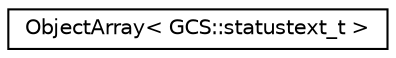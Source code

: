 digraph "Graphical Class Hierarchy"
{
 // INTERACTIVE_SVG=YES
  edge [fontname="Helvetica",fontsize="10",labelfontname="Helvetica",labelfontsize="10"];
  node [fontname="Helvetica",fontsize="10",shape=record];
  rankdir="LR";
  Node1 [label="ObjectArray\< GCS::statustext_t \>",height=0.2,width=0.4,color="black", fillcolor="white", style="filled",URL="$classObjectArray.html"];
}
